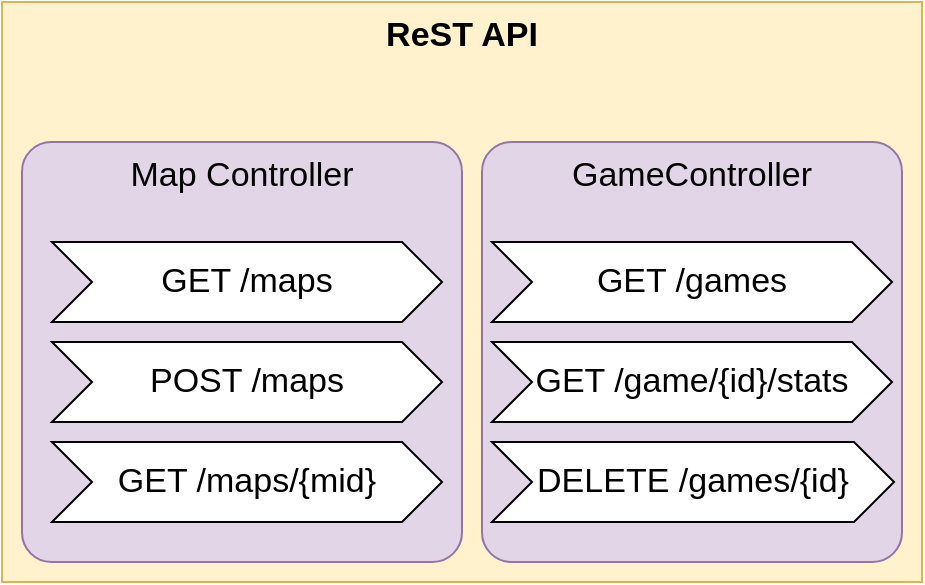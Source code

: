 <mxfile version="12.1.0" type="device" pages="1"><diagram id="5MuTJ3gMlARTms6anVgV" name="Page-1"><mxGraphModel dx="670" dy="385" grid="1" gridSize="10" guides="1" tooltips="1" connect="1" arrows="1" fold="1" page="1" pageScale="1" pageWidth="827" pageHeight="1169" math="0" shadow="0"><root><mxCell id="0"/><mxCell id="1" parent="0"/><mxCell id="9xbUSCh-LCn8XxGUWvzr-1" value="&lt;div style=&quot;font-size: 17px;&quot;&gt;&lt;span style=&quot;font-size: 17px;&quot;&gt;ReST API&lt;/span&gt;&lt;/div&gt;" style="rounded=0;whiteSpace=wrap;html=1;align=center;spacingTop=0;verticalAlign=top;fontStyle=1;fillColor=#fff2cc;strokeColor=#d6b656;fontSize=17;" vertex="1" parent="1"><mxGeometry x="170" y="10" width="460" height="290" as="geometry"/></mxCell><mxCell id="9xbUSCh-LCn8XxGUWvzr-2" value="Map Controller" style="rounded=1;whiteSpace=wrap;html=1;fontSize=17;fillColor=#e1d5e7;strokeColor=#9673a6;arcSize=7;verticalAlign=top;" vertex="1" parent="1"><mxGeometry x="180" y="80" width="220" height="210" as="geometry"/></mxCell><mxCell id="9xbUSCh-LCn8XxGUWvzr-3" value="GameController" style="rounded=1;whiteSpace=wrap;html=1;fontSize=17;fillColor=#e1d5e7;strokeColor=#9673a6;arcSize=7;verticalAlign=top;" vertex="1" parent="1"><mxGeometry x="410" y="80" width="210" height="210" as="geometry"/></mxCell><mxCell id="9xbUSCh-LCn8XxGUWvzr-4" value="GET /maps" style="shape=step;perimeter=stepPerimeter;whiteSpace=wrap;html=1;fixedSize=1;fontSize=17;fontColor=#000000;" vertex="1" parent="1"><mxGeometry x="195" y="130" width="195" height="40" as="geometry"/></mxCell><mxCell id="9xbUSCh-LCn8XxGUWvzr-6" value="POST /maps" style="shape=step;perimeter=stepPerimeter;whiteSpace=wrap;html=1;fixedSize=1;fontSize=17;fontColor=#000000;" vertex="1" parent="1"><mxGeometry x="195" y="180" width="195" height="40" as="geometry"/></mxCell><mxCell id="9xbUSCh-LCn8XxGUWvzr-7" value="GET /maps/{mid}" style="shape=step;perimeter=stepPerimeter;whiteSpace=wrap;html=1;fixedSize=1;fontSize=17;fontColor=#000000;" vertex="1" parent="1"><mxGeometry x="195" y="230" width="195" height="40" as="geometry"/></mxCell><mxCell id="9xbUSCh-LCn8XxGUWvzr-10" value="GET /games" style="shape=step;perimeter=stepPerimeter;whiteSpace=wrap;html=1;fixedSize=1;fontSize=17;fontColor=#000000;" vertex="1" parent="1"><mxGeometry x="415" y="130" width="200" height="40" as="geometry"/></mxCell><mxCell id="9xbUSCh-LCn8XxGUWvzr-11" value="DELETE /games/{id}" style="shape=step;perimeter=stepPerimeter;whiteSpace=wrap;html=1;fixedSize=1;fontSize=17;fontColor=#000000;" vertex="1" parent="1"><mxGeometry x="415" y="230" width="201" height="40" as="geometry"/></mxCell><mxCell id="9xbUSCh-LCn8XxGUWvzr-12" value="GET /game/{id}/stats" style="shape=step;perimeter=stepPerimeter;whiteSpace=wrap;html=1;fixedSize=1;fontSize=17;fontColor=#000000;size=20;" vertex="1" parent="1"><mxGeometry x="415" y="180" width="200" height="40" as="geometry"/></mxCell></root></mxGraphModel></diagram></mxfile>